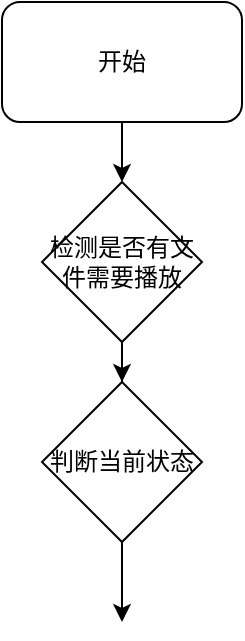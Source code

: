 <mxfile version="14.2.9" type="github">
  <diagram id="LIJWTR0m_SEjqEiWHo1X" name="第 1 页">
    <mxGraphModel dx="1209" dy="643" grid="1" gridSize="10" guides="1" tooltips="1" connect="1" arrows="1" fold="1" page="1" pageScale="1" pageWidth="827" pageHeight="1169" math="0" shadow="0">
      <root>
        <mxCell id="0" />
        <mxCell id="1" parent="0" />
        <mxCell id="OLegc-vQk5JgUBk0Bvju-5" value="" style="edgeStyle=orthogonalEdgeStyle;rounded=0;orthogonalLoop=1;jettySize=auto;html=1;" edge="1" parent="1" source="OLegc-vQk5JgUBk0Bvju-6">
          <mxGeometry relative="1" as="geometry">
            <mxPoint x="380" y="170" as="targetPoint" />
          </mxGeometry>
        </mxCell>
        <mxCell id="OLegc-vQk5JgUBk0Bvju-2" value="开始" style="rounded=1;whiteSpace=wrap;html=1;" vertex="1" parent="1">
          <mxGeometry x="320" y="30" width="120" height="60" as="geometry" />
        </mxCell>
        <mxCell id="OLegc-vQk5JgUBk0Bvju-8" value="" style="edgeStyle=orthogonalEdgeStyle;rounded=0;orthogonalLoop=1;jettySize=auto;html=1;" edge="1" parent="1" source="OLegc-vQk5JgUBk0Bvju-9">
          <mxGeometry relative="1" as="geometry">
            <mxPoint x="380" y="340" as="targetPoint" />
          </mxGeometry>
        </mxCell>
        <mxCell id="OLegc-vQk5JgUBk0Bvju-9" value="判断当前状态" style="rhombus;whiteSpace=wrap;html=1;" vertex="1" parent="1">
          <mxGeometry x="340" y="220" width="80" height="80" as="geometry" />
        </mxCell>
        <mxCell id="OLegc-vQk5JgUBk0Bvju-10" value="" style="edgeStyle=orthogonalEdgeStyle;rounded=0;orthogonalLoop=1;jettySize=auto;html=1;" edge="1" parent="1" source="OLegc-vQk5JgUBk0Bvju-6" target="OLegc-vQk5JgUBk0Bvju-9">
          <mxGeometry relative="1" as="geometry">
            <mxPoint x="380" y="190" as="sourcePoint" />
            <mxPoint x="380" y="340" as="targetPoint" />
          </mxGeometry>
        </mxCell>
        <mxCell id="OLegc-vQk5JgUBk0Bvju-6" value="检测是否有文件需要播放" style="rhombus;whiteSpace=wrap;html=1;" vertex="1" parent="1">
          <mxGeometry x="340" y="120" width="80" height="80" as="geometry" />
        </mxCell>
        <mxCell id="OLegc-vQk5JgUBk0Bvju-11" value="" style="edgeStyle=orthogonalEdgeStyle;rounded=0;orthogonalLoop=1;jettySize=auto;html=1;" edge="1" parent="1" source="OLegc-vQk5JgUBk0Bvju-2" target="OLegc-vQk5JgUBk0Bvju-6">
          <mxGeometry relative="1" as="geometry">
            <mxPoint x="380" y="90" as="sourcePoint" />
            <mxPoint x="380" y="170" as="targetPoint" />
          </mxGeometry>
        </mxCell>
      </root>
    </mxGraphModel>
  </diagram>
</mxfile>
